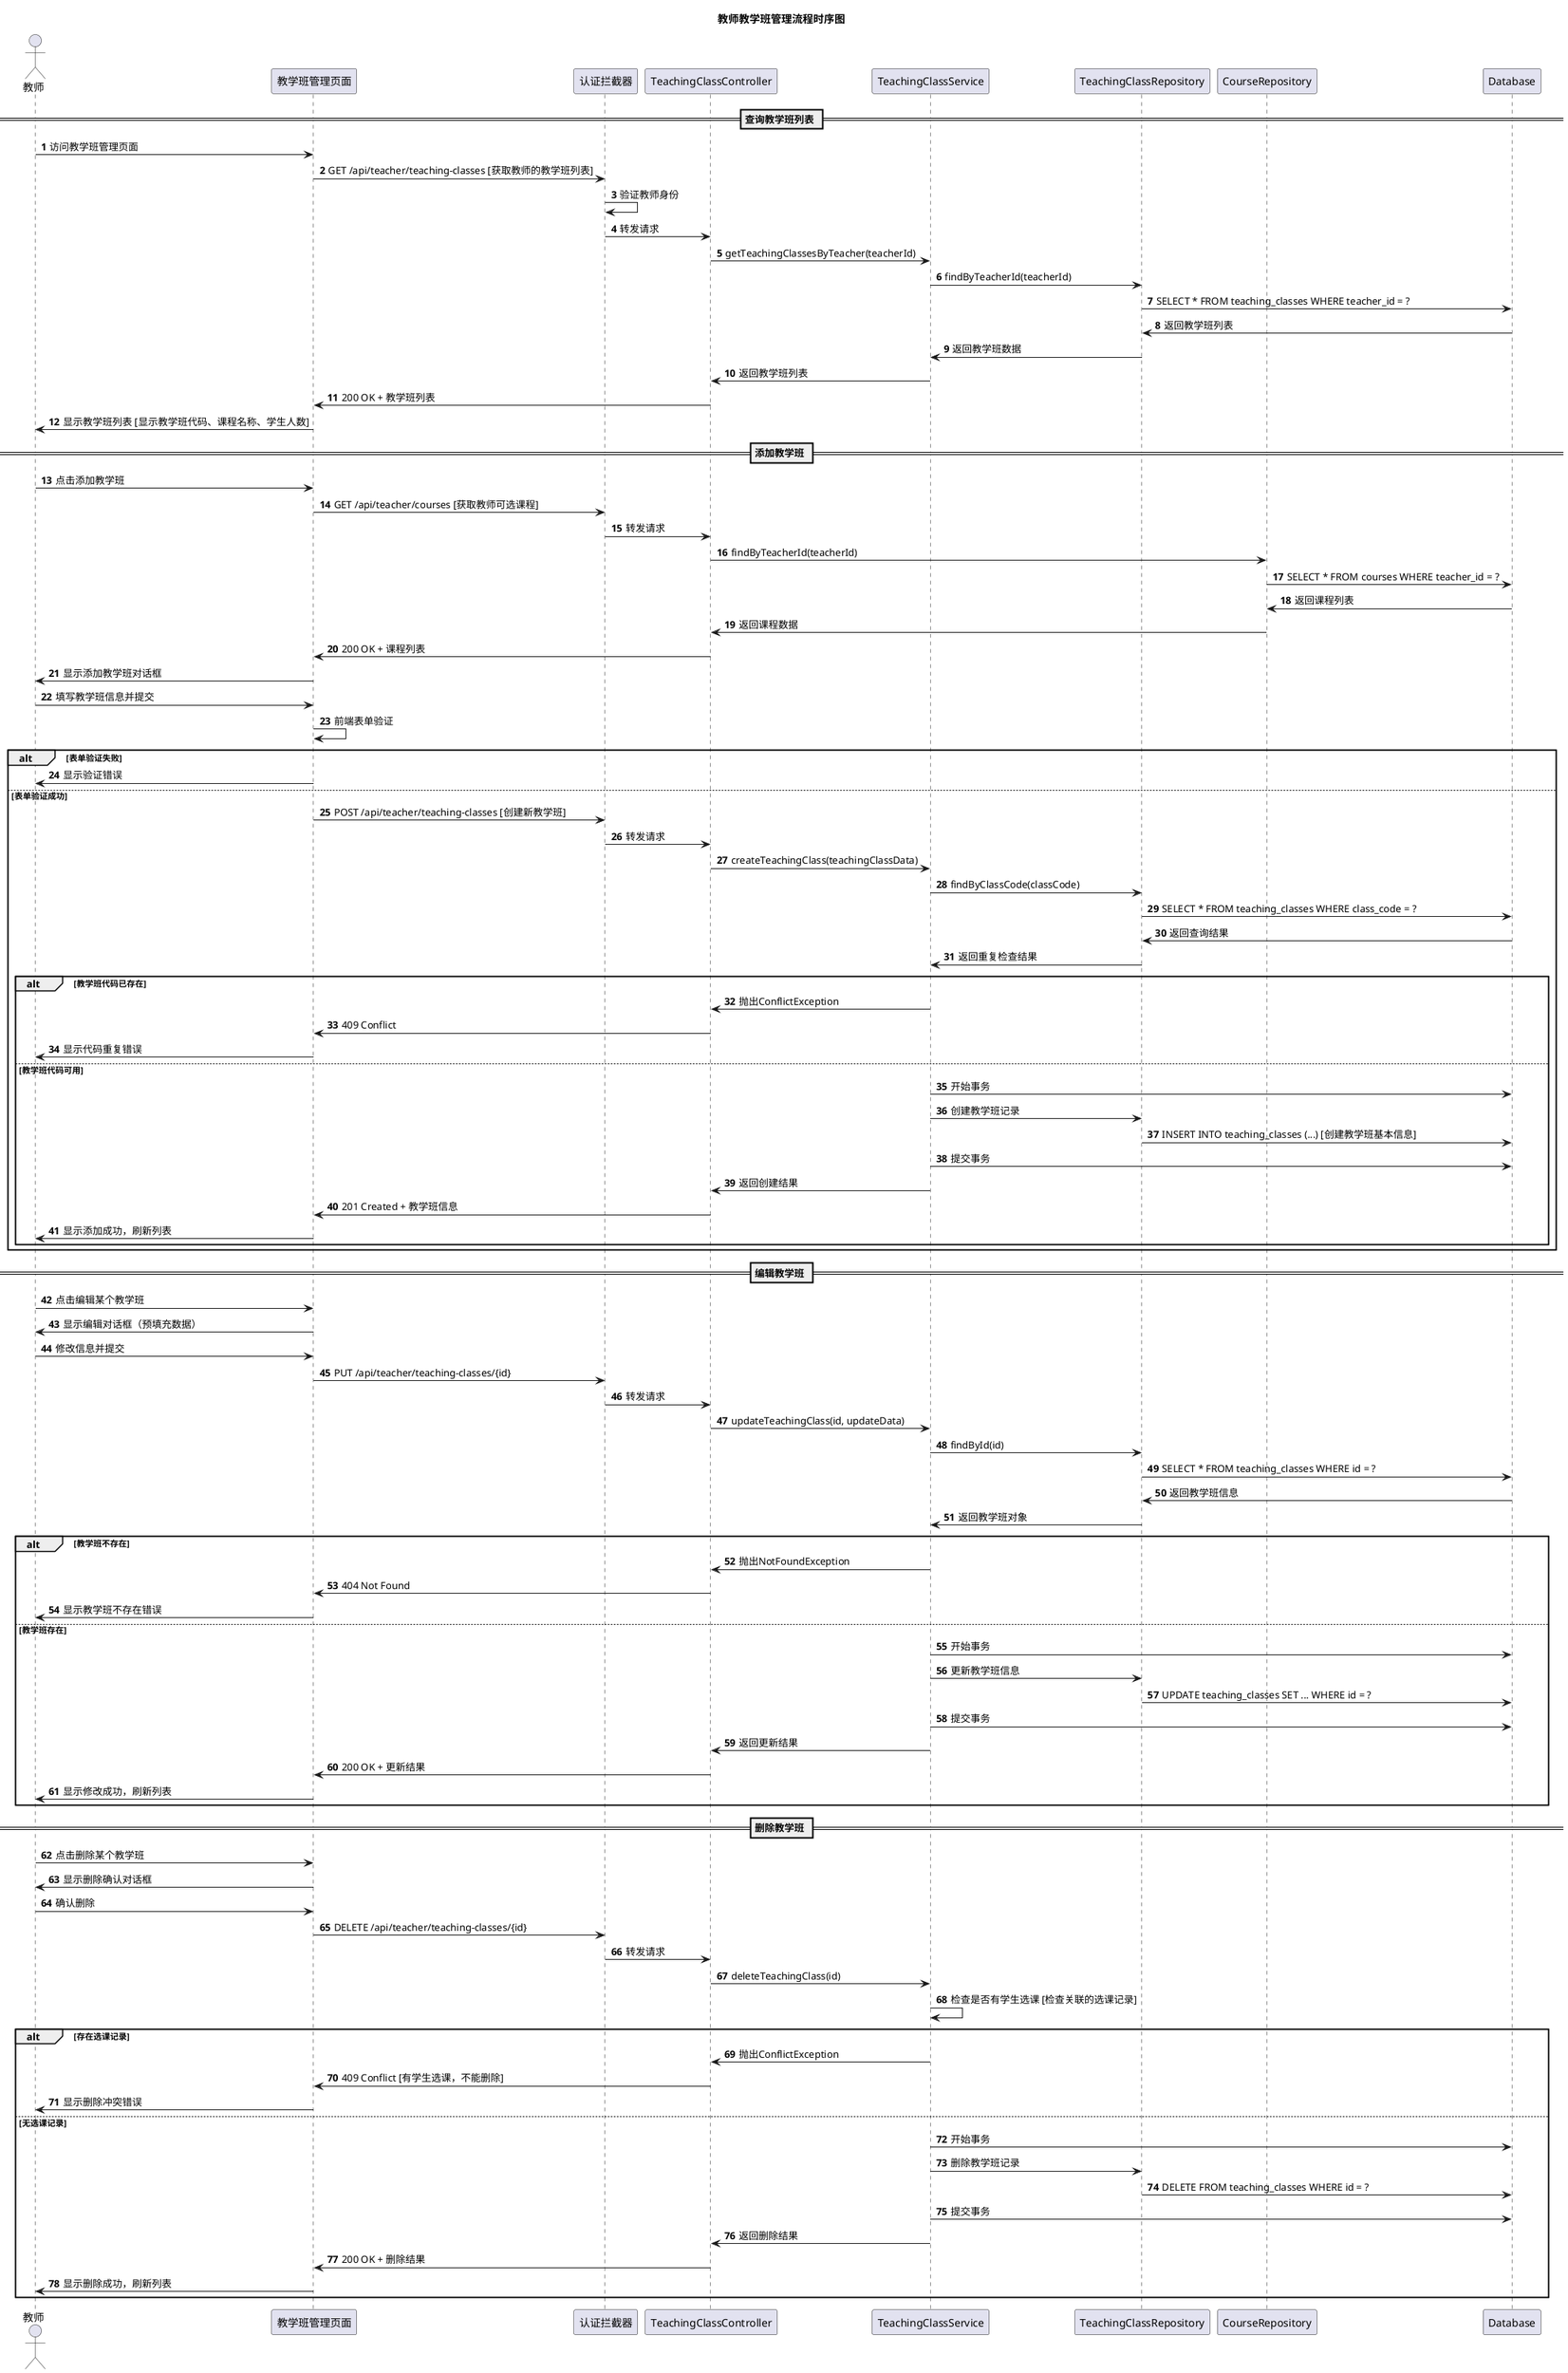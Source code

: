 @startuml 教师教学班管理时序图
title 教师教学班管理流程时序图

actor 教师 as T
participant "教学班管理页面" as TMP
participant "认证拦截器" as AI
participant "TeachingClassController" as TCC
participant "TeachingClassService" as TCS
participant "TeachingClassRepository" as TCR
participant "CourseRepository" as CR
participant "Database" as DB

autonumber

== 查询教学班列表 ==
T -> TMP: 访问教学班管理页面
TMP -> AI: GET /api/teacher/teaching-classes [获取教师的教学班列表]
AI -> AI: 验证教师身份
AI -> TCC: 转发请求
TCC -> TCS: getTeachingClassesByTeacher(teacherId)
TCS -> TCR: findByTeacherId(teacherId)
TCR -> DB: SELECT * FROM teaching_classes WHERE teacher_id = ?
DB -> TCR: 返回教学班列表
TCR -> TCS: 返回教学班数据
TCS -> TCC: 返回教学班列表
TCC -> TMP: 200 OK + 教学班列表
TMP -> T: 显示教学班列表 [显示教学班代码、课程名称、学生人数]

== 添加教学班 ==
T -> TMP: 点击添加教学班
TMP -> AI: GET /api/teacher/courses [获取教师可选课程]
AI -> TCC: 转发请求
TCC -> CR: findByTeacherId(teacherId)
CR -> DB: SELECT * FROM courses WHERE teacher_id = ?
DB -> CR: 返回课程列表
CR -> TCC: 返回课程数据
TCC -> TMP: 200 OK + 课程列表
TMP -> T: 显示添加教学班对话框

T -> TMP: 填写教学班信息并提交
TMP -> TMP: 前端表单验证

alt 表单验证失败
    TMP -> T: 显示验证错误
else 表单验证成功
    TMP -> AI: POST /api/teacher/teaching-classes [创建新教学班]
    AI -> TCC: 转发请求
    TCC -> TCS: createTeachingClass(teachingClassData)
    TCS -> TCR: findByClassCode(classCode)
    TCR -> DB: SELECT * FROM teaching_classes WHERE class_code = ?
    DB -> TCR: 返回查询结果
    TCR -> TCS: 返回重复检查结果
    
    alt 教学班代码已存在
        TCS -> TCC: 抛出ConflictException
        TCC -> TMP: 409 Conflict
        TMP -> T: 显示代码重复错误
    else 教学班代码可用
        TCS -> DB: 开始事务
        TCS -> TCR: 创建教学班记录
        TCR -> DB: INSERT INTO teaching_classes (...) [创建教学班基本信息]
        TCS -> DB: 提交事务
        TCS -> TCC: 返回创建结果
        TCC -> TMP: 201 Created + 教学班信息
        TMP -> T: 显示添加成功，刷新列表
    end
end

== 编辑教学班 ==
T -> TMP: 点击编辑某个教学班
TMP -> T: 显示编辑对话框（预填充数据）

T -> TMP: 修改信息并提交
TMP -> AI: PUT /api/teacher/teaching-classes/{id}
AI -> TCC: 转发请求
TCC -> TCS: updateTeachingClass(id, updateData)
TCS -> TCR: findById(id)
TCR -> DB: SELECT * FROM teaching_classes WHERE id = ?
DB -> TCR: 返回教学班信息
TCR -> TCS: 返回教学班对象

alt 教学班不存在
    TCS -> TCC: 抛出NotFoundException
    TCC -> TMP: 404 Not Found
    TMP -> T: 显示教学班不存在错误
else 教学班存在
    TCS -> DB: 开始事务
    TCS -> TCR: 更新教学班信息
    TCR -> DB: UPDATE teaching_classes SET ... WHERE id = ?
    TCS -> DB: 提交事务
    TCS -> TCC: 返回更新结果
    TCC -> TMP: 200 OK + 更新结果
    TMP -> T: 显示修改成功，刷新列表
end

== 删除教学班 ==
T -> TMP: 点击删除某个教学班
TMP -> T: 显示删除确认对话框

T -> TMP: 确认删除
TMP -> AI: DELETE /api/teacher/teaching-classes/{id}
AI -> TCC: 转发请求
TCC -> TCS: deleteTeachingClass(id)
TCS -> TCS: 检查是否有学生选课 [检查关联的选课记录]

alt 存在选课记录
    TCS -> TCC: 抛出ConflictException
    TCC -> TMP: 409 Conflict [有学生选课，不能删除]
    TMP -> T: 显示删除冲突错误
else 无选课记录
    TCS -> DB: 开始事务
    TCS -> TCR: 删除教学班记录
    TCR -> DB: DELETE FROM teaching_classes WHERE id = ?
    TCS -> DB: 提交事务
    TCS -> TCC: 返回删除结果
    TCC -> TMP: 200 OK + 删除结果
    TMP -> T: 显示删除成功，刷新列表
end

@enduml 